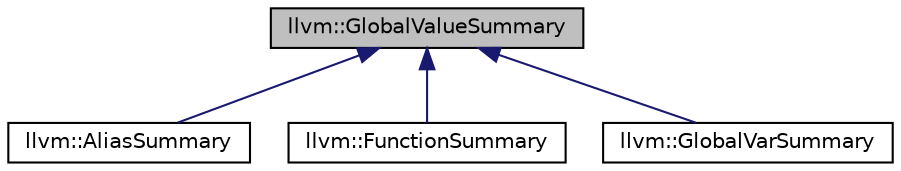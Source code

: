 digraph "llvm::GlobalValueSummary"
{
 // LATEX_PDF_SIZE
  bgcolor="transparent";
  edge [fontname="Helvetica",fontsize="10",labelfontname="Helvetica",labelfontsize="10"];
  node [fontname="Helvetica",fontsize="10",shape="box"];
  Node1 [label="llvm::GlobalValueSummary",height=0.2,width=0.4,color="black", fillcolor="grey75", style="filled", fontcolor="black",tooltip="Function and variable summary information to aid decisions and implementation of importing."];
  Node1 -> Node2 [dir="back",color="midnightblue",fontsize="10",style="solid",fontname="Helvetica"];
  Node2 [label="llvm::AliasSummary",height=0.2,width=0.4,color="black",URL="$classllvm_1_1AliasSummary.html",tooltip="Alias summary information."];
  Node1 -> Node3 [dir="back",color="midnightblue",fontsize="10",style="solid",fontname="Helvetica"];
  Node3 [label="llvm::FunctionSummary",height=0.2,width=0.4,color="black",URL="$classllvm_1_1FunctionSummary.html",tooltip="Function summary information to aid decisions and implementation of importing."];
  Node1 -> Node4 [dir="back",color="midnightblue",fontsize="10",style="solid",fontname="Helvetica"];
  Node4 [label="llvm::GlobalVarSummary",height=0.2,width=0.4,color="black",URL="$classllvm_1_1GlobalVarSummary.html",tooltip="Global variable summary information to aid decisions and implementation of importing."];
}
